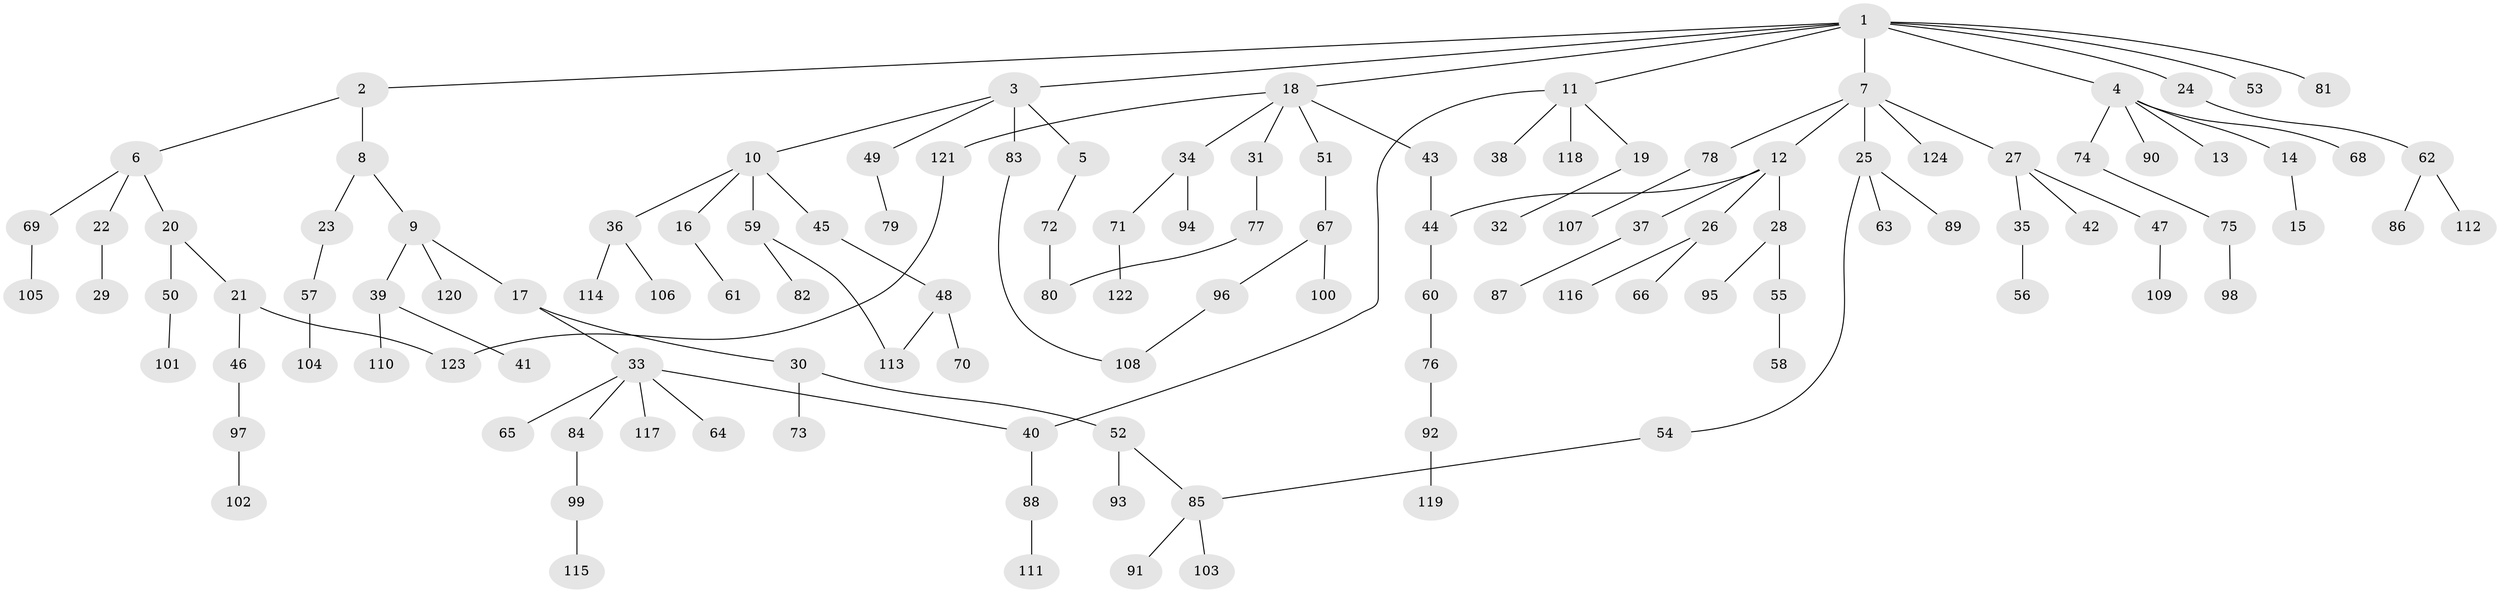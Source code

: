 // Generated by graph-tools (version 1.1) at 2025/13/03/09/25 04:13:35]
// undirected, 124 vertices, 130 edges
graph export_dot {
graph [start="1"]
  node [color=gray90,style=filled];
  1;
  2;
  3;
  4;
  5;
  6;
  7;
  8;
  9;
  10;
  11;
  12;
  13;
  14;
  15;
  16;
  17;
  18;
  19;
  20;
  21;
  22;
  23;
  24;
  25;
  26;
  27;
  28;
  29;
  30;
  31;
  32;
  33;
  34;
  35;
  36;
  37;
  38;
  39;
  40;
  41;
  42;
  43;
  44;
  45;
  46;
  47;
  48;
  49;
  50;
  51;
  52;
  53;
  54;
  55;
  56;
  57;
  58;
  59;
  60;
  61;
  62;
  63;
  64;
  65;
  66;
  67;
  68;
  69;
  70;
  71;
  72;
  73;
  74;
  75;
  76;
  77;
  78;
  79;
  80;
  81;
  82;
  83;
  84;
  85;
  86;
  87;
  88;
  89;
  90;
  91;
  92;
  93;
  94;
  95;
  96;
  97;
  98;
  99;
  100;
  101;
  102;
  103;
  104;
  105;
  106;
  107;
  108;
  109;
  110;
  111;
  112;
  113;
  114;
  115;
  116;
  117;
  118;
  119;
  120;
  121;
  122;
  123;
  124;
  1 -- 2;
  1 -- 3;
  1 -- 4;
  1 -- 7;
  1 -- 11;
  1 -- 18;
  1 -- 24;
  1 -- 53;
  1 -- 81;
  2 -- 6;
  2 -- 8;
  3 -- 5;
  3 -- 10;
  3 -- 49;
  3 -- 83;
  4 -- 13;
  4 -- 14;
  4 -- 68;
  4 -- 74;
  4 -- 90;
  5 -- 72;
  6 -- 20;
  6 -- 22;
  6 -- 69;
  7 -- 12;
  7 -- 25;
  7 -- 27;
  7 -- 78;
  7 -- 124;
  8 -- 9;
  8 -- 23;
  9 -- 17;
  9 -- 39;
  9 -- 120;
  10 -- 16;
  10 -- 36;
  10 -- 45;
  10 -- 59;
  11 -- 19;
  11 -- 38;
  11 -- 40;
  11 -- 118;
  12 -- 26;
  12 -- 28;
  12 -- 37;
  12 -- 44;
  14 -- 15;
  16 -- 61;
  17 -- 30;
  17 -- 33;
  18 -- 31;
  18 -- 34;
  18 -- 43;
  18 -- 51;
  18 -- 121;
  19 -- 32;
  20 -- 21;
  20 -- 50;
  21 -- 46;
  21 -- 123;
  22 -- 29;
  23 -- 57;
  24 -- 62;
  25 -- 54;
  25 -- 63;
  25 -- 89;
  26 -- 66;
  26 -- 116;
  27 -- 35;
  27 -- 42;
  27 -- 47;
  28 -- 55;
  28 -- 95;
  30 -- 52;
  30 -- 73;
  31 -- 77;
  33 -- 64;
  33 -- 65;
  33 -- 84;
  33 -- 117;
  33 -- 40;
  34 -- 71;
  34 -- 94;
  35 -- 56;
  36 -- 106;
  36 -- 114;
  37 -- 87;
  39 -- 41;
  39 -- 110;
  40 -- 88;
  43 -- 44;
  44 -- 60;
  45 -- 48;
  46 -- 97;
  47 -- 109;
  48 -- 70;
  48 -- 113;
  49 -- 79;
  50 -- 101;
  51 -- 67;
  52 -- 93;
  52 -- 85;
  54 -- 85;
  55 -- 58;
  57 -- 104;
  59 -- 82;
  59 -- 113;
  60 -- 76;
  62 -- 86;
  62 -- 112;
  67 -- 96;
  67 -- 100;
  69 -- 105;
  71 -- 122;
  72 -- 80;
  74 -- 75;
  75 -- 98;
  76 -- 92;
  77 -- 80;
  78 -- 107;
  83 -- 108;
  84 -- 99;
  85 -- 91;
  85 -- 103;
  88 -- 111;
  92 -- 119;
  96 -- 108;
  97 -- 102;
  99 -- 115;
  121 -- 123;
}
